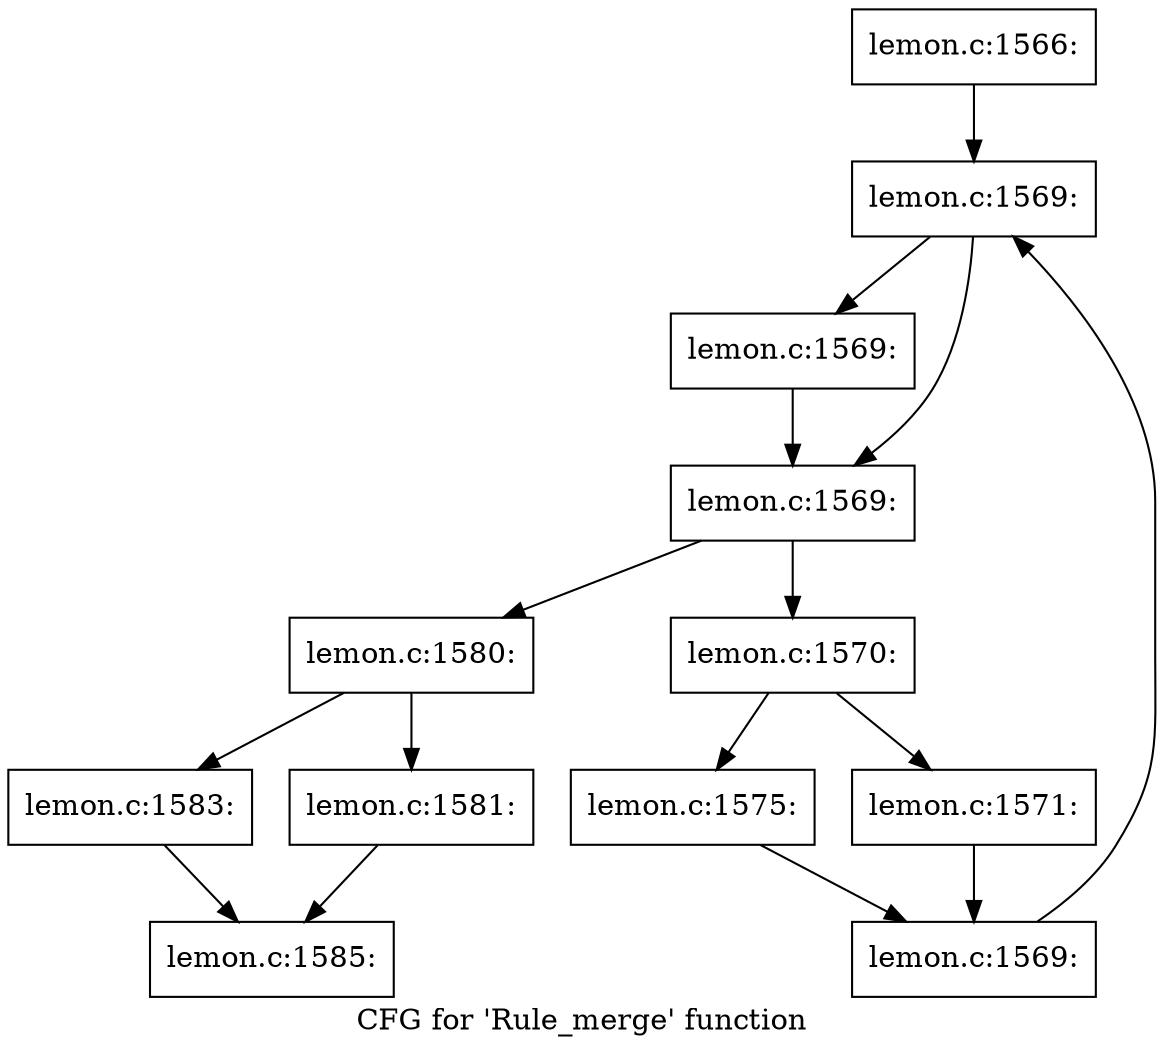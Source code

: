 digraph "CFG for 'Rule_merge' function" {
	label="CFG for 'Rule_merge' function";

	Node0x562565736bb0 [shape=record,label="{lemon.c:1566:}"];
	Node0x562565736bb0 -> Node0x56256573d790;
	Node0x56256573d790 [shape=record,label="{lemon.c:1569:}"];
	Node0x56256573d790 -> Node0x56256573d9c0;
	Node0x56256573d790 -> Node0x56256573d970;
	Node0x56256573d9c0 [shape=record,label="{lemon.c:1569:}"];
	Node0x56256573d9c0 -> Node0x56256573d970;
	Node0x56256573d970 [shape=record,label="{lemon.c:1569:}"];
	Node0x56256573d970 -> Node0x56256573dee0;
	Node0x56256573d970 -> Node0x56256573d8f0;
	Node0x56256573dee0 [shape=record,label="{lemon.c:1570:}"];
	Node0x56256573dee0 -> Node0x56256573e0f0;
	Node0x56256573dee0 -> Node0x56256573e190;
	Node0x56256573e0f0 [shape=record,label="{lemon.c:1571:}"];
	Node0x56256573e0f0 -> Node0x56256573e140;
	Node0x56256573e190 [shape=record,label="{lemon.c:1575:}"];
	Node0x56256573e190 -> Node0x56256573e140;
	Node0x56256573e140 [shape=record,label="{lemon.c:1569:}"];
	Node0x56256573e140 -> Node0x56256573d790;
	Node0x56256573d8f0 [shape=record,label="{lemon.c:1580:}"];
	Node0x56256573d8f0 -> Node0x56256573fb30;
	Node0x56256573d8f0 -> Node0x56256573fbd0;
	Node0x56256573fb30 [shape=record,label="{lemon.c:1581:}"];
	Node0x56256573fb30 -> Node0x56256573fb80;
	Node0x56256573fbd0 [shape=record,label="{lemon.c:1583:}"];
	Node0x56256573fbd0 -> Node0x56256573fb80;
	Node0x56256573fb80 [shape=record,label="{lemon.c:1585:}"];
}
